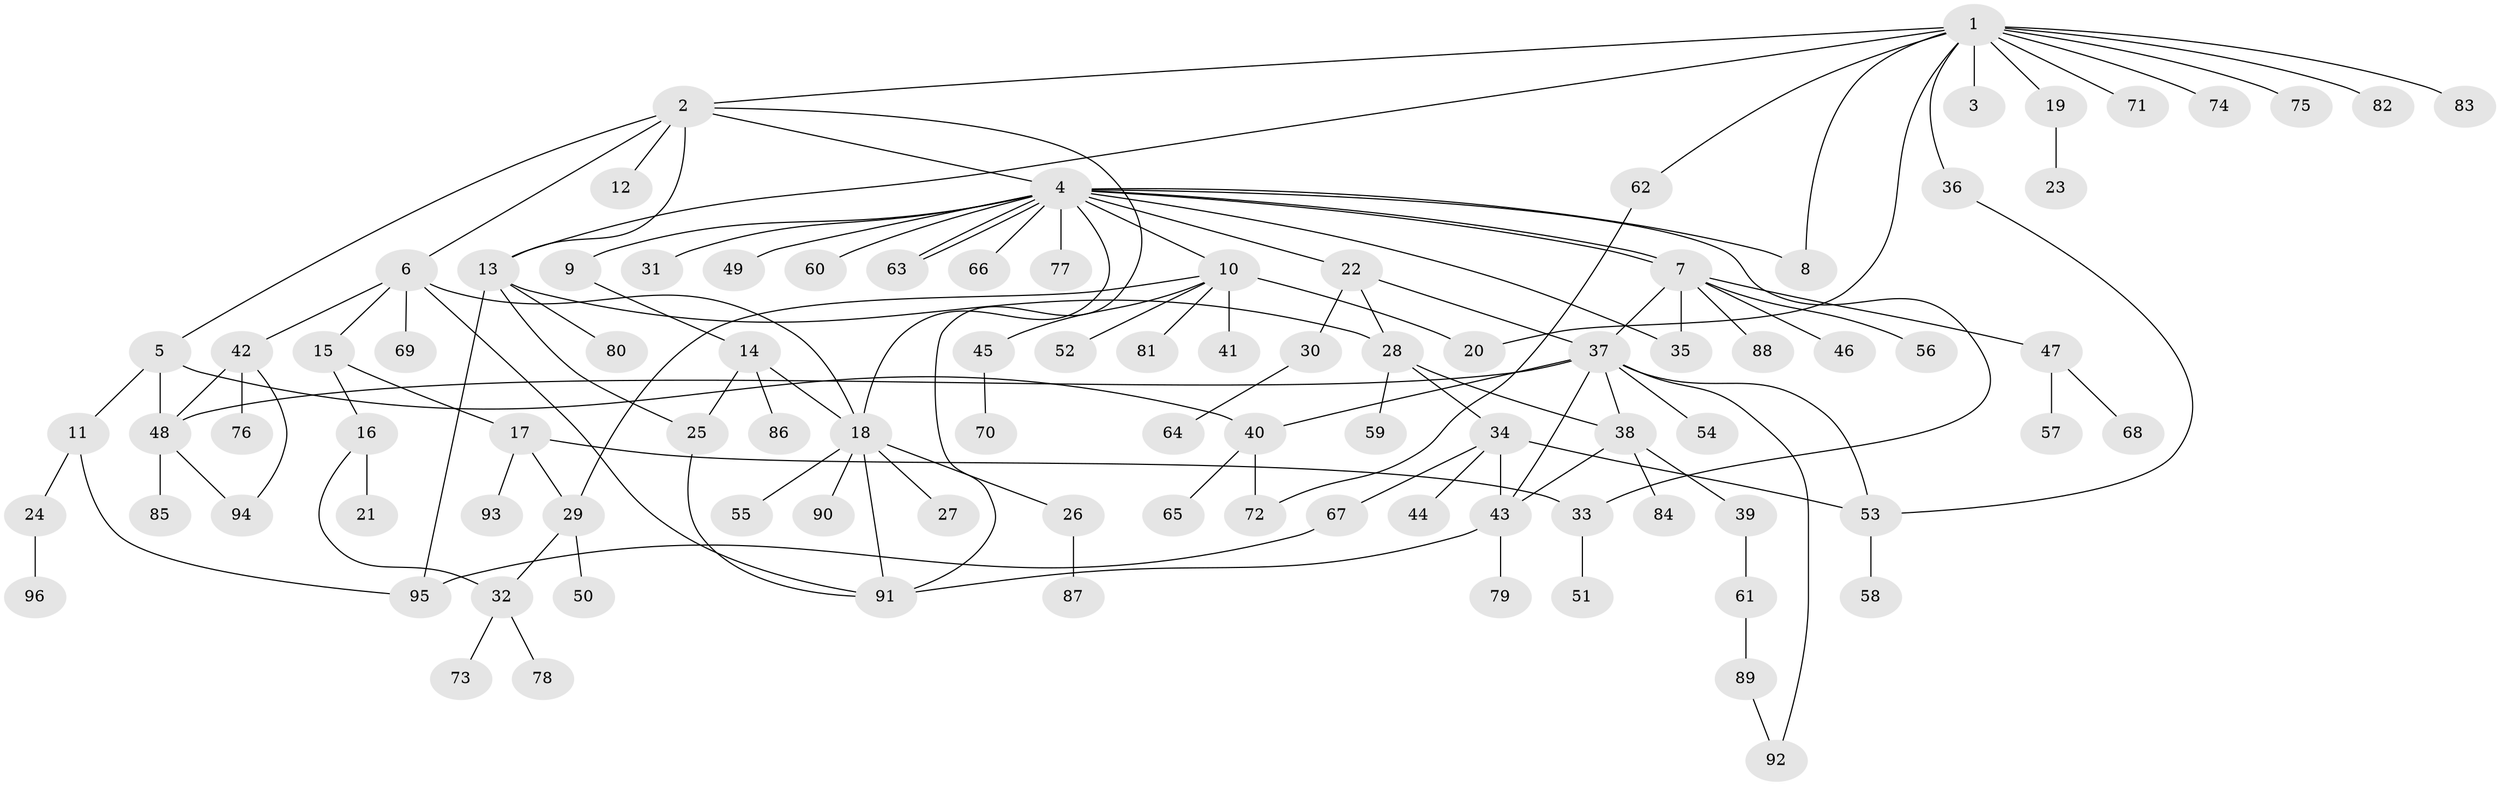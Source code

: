 // Generated by graph-tools (version 1.1) at 2025/01/03/09/25 03:01:48]
// undirected, 96 vertices, 126 edges
graph export_dot {
graph [start="1"]
  node [color=gray90,style=filled];
  1;
  2;
  3;
  4;
  5;
  6;
  7;
  8;
  9;
  10;
  11;
  12;
  13;
  14;
  15;
  16;
  17;
  18;
  19;
  20;
  21;
  22;
  23;
  24;
  25;
  26;
  27;
  28;
  29;
  30;
  31;
  32;
  33;
  34;
  35;
  36;
  37;
  38;
  39;
  40;
  41;
  42;
  43;
  44;
  45;
  46;
  47;
  48;
  49;
  50;
  51;
  52;
  53;
  54;
  55;
  56;
  57;
  58;
  59;
  60;
  61;
  62;
  63;
  64;
  65;
  66;
  67;
  68;
  69;
  70;
  71;
  72;
  73;
  74;
  75;
  76;
  77;
  78;
  79;
  80;
  81;
  82;
  83;
  84;
  85;
  86;
  87;
  88;
  89;
  90;
  91;
  92;
  93;
  94;
  95;
  96;
  1 -- 2;
  1 -- 3;
  1 -- 8;
  1 -- 13;
  1 -- 19;
  1 -- 20;
  1 -- 36;
  1 -- 62;
  1 -- 71;
  1 -- 74;
  1 -- 75;
  1 -- 82;
  1 -- 83;
  2 -- 4;
  2 -- 5;
  2 -- 6;
  2 -- 12;
  2 -- 13;
  2 -- 91;
  4 -- 7;
  4 -- 7;
  4 -- 8;
  4 -- 9;
  4 -- 10;
  4 -- 18;
  4 -- 22;
  4 -- 31;
  4 -- 33;
  4 -- 35;
  4 -- 49;
  4 -- 60;
  4 -- 63;
  4 -- 63;
  4 -- 66;
  4 -- 77;
  5 -- 11;
  5 -- 40;
  5 -- 48;
  6 -- 15;
  6 -- 18;
  6 -- 42;
  6 -- 69;
  6 -- 91;
  7 -- 35;
  7 -- 37;
  7 -- 46;
  7 -- 47;
  7 -- 56;
  7 -- 88;
  9 -- 14;
  10 -- 20;
  10 -- 29;
  10 -- 41;
  10 -- 45;
  10 -- 52;
  10 -- 81;
  11 -- 24;
  11 -- 95;
  13 -- 25;
  13 -- 28;
  13 -- 80;
  13 -- 95;
  14 -- 18;
  14 -- 25;
  14 -- 86;
  15 -- 16;
  15 -- 17;
  16 -- 21;
  16 -- 32;
  17 -- 29;
  17 -- 33;
  17 -- 93;
  18 -- 26;
  18 -- 27;
  18 -- 55;
  18 -- 90;
  18 -- 91;
  19 -- 23;
  22 -- 28;
  22 -- 30;
  22 -- 37;
  24 -- 96;
  25 -- 91;
  26 -- 87;
  28 -- 34;
  28 -- 38;
  28 -- 59;
  29 -- 32;
  29 -- 50;
  30 -- 64;
  32 -- 73;
  32 -- 78;
  33 -- 51;
  34 -- 43;
  34 -- 44;
  34 -- 53;
  34 -- 67;
  36 -- 53;
  37 -- 38;
  37 -- 40;
  37 -- 43;
  37 -- 48;
  37 -- 53;
  37 -- 54;
  37 -- 92;
  38 -- 39;
  38 -- 43;
  38 -- 84;
  39 -- 61;
  40 -- 65;
  40 -- 72;
  42 -- 48;
  42 -- 76;
  42 -- 94;
  43 -- 79;
  43 -- 91;
  45 -- 70;
  47 -- 57;
  47 -- 68;
  48 -- 85;
  48 -- 94;
  53 -- 58;
  61 -- 89;
  62 -- 72;
  67 -- 95;
  89 -- 92;
}
